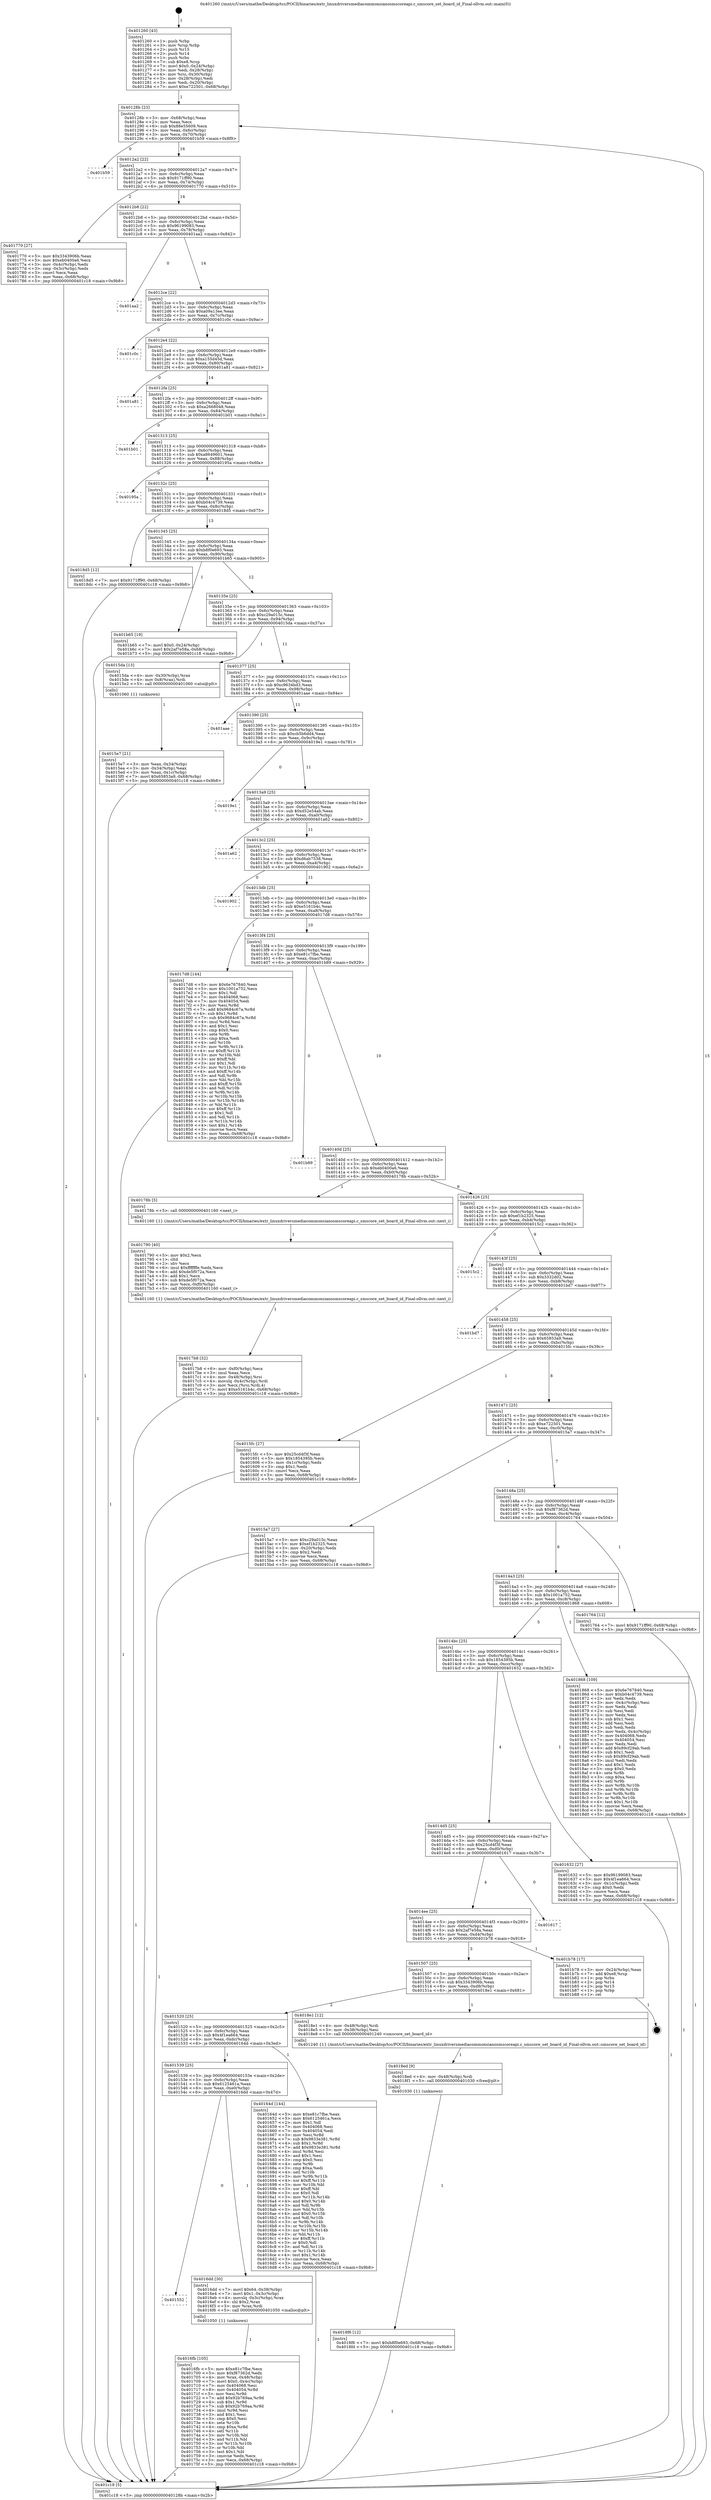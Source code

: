digraph "0x401260" {
  label = "0x401260 (/mnt/c/Users/mathe/Desktop/tcc/POCII/binaries/extr_linuxdriversmediacommonsianosmscoreapi.c_smscore_set_board_id_Final-ollvm.out::main(0))"
  labelloc = "t"
  node[shape=record]

  Entry [label="",width=0.3,height=0.3,shape=circle,fillcolor=black,style=filled]
  "0x40128b" [label="{
     0x40128b [23]\l
     | [instrs]\l
     &nbsp;&nbsp;0x40128b \<+3\>: mov -0x68(%rbp),%eax\l
     &nbsp;&nbsp;0x40128e \<+2\>: mov %eax,%ecx\l
     &nbsp;&nbsp;0x401290 \<+6\>: sub $0x88e55609,%ecx\l
     &nbsp;&nbsp;0x401296 \<+3\>: mov %eax,-0x6c(%rbp)\l
     &nbsp;&nbsp;0x401299 \<+3\>: mov %ecx,-0x70(%rbp)\l
     &nbsp;&nbsp;0x40129c \<+6\>: je 0000000000401b59 \<main+0x8f9\>\l
  }"]
  "0x401b59" [label="{
     0x401b59\l
  }", style=dashed]
  "0x4012a2" [label="{
     0x4012a2 [22]\l
     | [instrs]\l
     &nbsp;&nbsp;0x4012a2 \<+5\>: jmp 00000000004012a7 \<main+0x47\>\l
     &nbsp;&nbsp;0x4012a7 \<+3\>: mov -0x6c(%rbp),%eax\l
     &nbsp;&nbsp;0x4012aa \<+5\>: sub $0x9171ff90,%eax\l
     &nbsp;&nbsp;0x4012af \<+3\>: mov %eax,-0x74(%rbp)\l
     &nbsp;&nbsp;0x4012b2 \<+6\>: je 0000000000401770 \<main+0x510\>\l
  }"]
  Exit [label="",width=0.3,height=0.3,shape=circle,fillcolor=black,style=filled,peripheries=2]
  "0x401770" [label="{
     0x401770 [27]\l
     | [instrs]\l
     &nbsp;&nbsp;0x401770 \<+5\>: mov $0x3343906b,%eax\l
     &nbsp;&nbsp;0x401775 \<+5\>: mov $0xeb0400a6,%ecx\l
     &nbsp;&nbsp;0x40177a \<+3\>: mov -0x4c(%rbp),%edx\l
     &nbsp;&nbsp;0x40177d \<+3\>: cmp -0x3c(%rbp),%edx\l
     &nbsp;&nbsp;0x401780 \<+3\>: cmovl %ecx,%eax\l
     &nbsp;&nbsp;0x401783 \<+3\>: mov %eax,-0x68(%rbp)\l
     &nbsp;&nbsp;0x401786 \<+5\>: jmp 0000000000401c18 \<main+0x9b8\>\l
  }"]
  "0x4012b8" [label="{
     0x4012b8 [22]\l
     | [instrs]\l
     &nbsp;&nbsp;0x4012b8 \<+5\>: jmp 00000000004012bd \<main+0x5d\>\l
     &nbsp;&nbsp;0x4012bd \<+3\>: mov -0x6c(%rbp),%eax\l
     &nbsp;&nbsp;0x4012c0 \<+5\>: sub $0x96199083,%eax\l
     &nbsp;&nbsp;0x4012c5 \<+3\>: mov %eax,-0x78(%rbp)\l
     &nbsp;&nbsp;0x4012c8 \<+6\>: je 0000000000401aa2 \<main+0x842\>\l
  }"]
  "0x4018f6" [label="{
     0x4018f6 [12]\l
     | [instrs]\l
     &nbsp;&nbsp;0x4018f6 \<+7\>: movl $0xb8f0e693,-0x68(%rbp)\l
     &nbsp;&nbsp;0x4018fd \<+5\>: jmp 0000000000401c18 \<main+0x9b8\>\l
  }"]
  "0x401aa2" [label="{
     0x401aa2\l
  }", style=dashed]
  "0x4012ce" [label="{
     0x4012ce [22]\l
     | [instrs]\l
     &nbsp;&nbsp;0x4012ce \<+5\>: jmp 00000000004012d3 \<main+0x73\>\l
     &nbsp;&nbsp;0x4012d3 \<+3\>: mov -0x6c(%rbp),%eax\l
     &nbsp;&nbsp;0x4012d6 \<+5\>: sub $0xa09a13ee,%eax\l
     &nbsp;&nbsp;0x4012db \<+3\>: mov %eax,-0x7c(%rbp)\l
     &nbsp;&nbsp;0x4012de \<+6\>: je 0000000000401c0c \<main+0x9ac\>\l
  }"]
  "0x4018ed" [label="{
     0x4018ed [9]\l
     | [instrs]\l
     &nbsp;&nbsp;0x4018ed \<+4\>: mov -0x48(%rbp),%rdi\l
     &nbsp;&nbsp;0x4018f1 \<+5\>: call 0000000000401030 \<free@plt\>\l
     | [calls]\l
     &nbsp;&nbsp;0x401030 \{1\} (unknown)\l
  }"]
  "0x401c0c" [label="{
     0x401c0c\l
  }", style=dashed]
  "0x4012e4" [label="{
     0x4012e4 [22]\l
     | [instrs]\l
     &nbsp;&nbsp;0x4012e4 \<+5\>: jmp 00000000004012e9 \<main+0x89\>\l
     &nbsp;&nbsp;0x4012e9 \<+3\>: mov -0x6c(%rbp),%eax\l
     &nbsp;&nbsp;0x4012ec \<+5\>: sub $0xa155d45d,%eax\l
     &nbsp;&nbsp;0x4012f1 \<+3\>: mov %eax,-0x80(%rbp)\l
     &nbsp;&nbsp;0x4012f4 \<+6\>: je 0000000000401a81 \<main+0x821\>\l
  }"]
  "0x4017b8" [label="{
     0x4017b8 [32]\l
     | [instrs]\l
     &nbsp;&nbsp;0x4017b8 \<+6\>: mov -0xf0(%rbp),%ecx\l
     &nbsp;&nbsp;0x4017be \<+3\>: imul %eax,%ecx\l
     &nbsp;&nbsp;0x4017c1 \<+4\>: mov -0x48(%rbp),%rsi\l
     &nbsp;&nbsp;0x4017c5 \<+4\>: movslq -0x4c(%rbp),%rdi\l
     &nbsp;&nbsp;0x4017c9 \<+3\>: mov %ecx,(%rsi,%rdi,4)\l
     &nbsp;&nbsp;0x4017cc \<+7\>: movl $0xe5161b4c,-0x68(%rbp)\l
     &nbsp;&nbsp;0x4017d3 \<+5\>: jmp 0000000000401c18 \<main+0x9b8\>\l
  }"]
  "0x401a81" [label="{
     0x401a81\l
  }", style=dashed]
  "0x4012fa" [label="{
     0x4012fa [25]\l
     | [instrs]\l
     &nbsp;&nbsp;0x4012fa \<+5\>: jmp 00000000004012ff \<main+0x9f\>\l
     &nbsp;&nbsp;0x4012ff \<+3\>: mov -0x6c(%rbp),%eax\l
     &nbsp;&nbsp;0x401302 \<+5\>: sub $0xa2668048,%eax\l
     &nbsp;&nbsp;0x401307 \<+6\>: mov %eax,-0x84(%rbp)\l
     &nbsp;&nbsp;0x40130d \<+6\>: je 0000000000401b01 \<main+0x8a1\>\l
  }"]
  "0x401790" [label="{
     0x401790 [40]\l
     | [instrs]\l
     &nbsp;&nbsp;0x401790 \<+5\>: mov $0x2,%ecx\l
     &nbsp;&nbsp;0x401795 \<+1\>: cltd\l
     &nbsp;&nbsp;0x401796 \<+2\>: idiv %ecx\l
     &nbsp;&nbsp;0x401798 \<+6\>: imul $0xfffffffe,%edx,%ecx\l
     &nbsp;&nbsp;0x40179e \<+6\>: add $0xde5f072a,%ecx\l
     &nbsp;&nbsp;0x4017a4 \<+3\>: add $0x1,%ecx\l
     &nbsp;&nbsp;0x4017a7 \<+6\>: sub $0xde5f072a,%ecx\l
     &nbsp;&nbsp;0x4017ad \<+6\>: mov %ecx,-0xf0(%rbp)\l
     &nbsp;&nbsp;0x4017b3 \<+5\>: call 0000000000401160 \<next_i\>\l
     | [calls]\l
     &nbsp;&nbsp;0x401160 \{1\} (/mnt/c/Users/mathe/Desktop/tcc/POCII/binaries/extr_linuxdriversmediacommonsianosmscoreapi.c_smscore_set_board_id_Final-ollvm.out::next_i)\l
  }"]
  "0x401b01" [label="{
     0x401b01\l
  }", style=dashed]
  "0x401313" [label="{
     0x401313 [25]\l
     | [instrs]\l
     &nbsp;&nbsp;0x401313 \<+5\>: jmp 0000000000401318 \<main+0xb8\>\l
     &nbsp;&nbsp;0x401318 \<+3\>: mov -0x6c(%rbp),%eax\l
     &nbsp;&nbsp;0x40131b \<+5\>: sub $0xa8649601,%eax\l
     &nbsp;&nbsp;0x401320 \<+6\>: mov %eax,-0x88(%rbp)\l
     &nbsp;&nbsp;0x401326 \<+6\>: je 000000000040195a \<main+0x6fa\>\l
  }"]
  "0x4016fb" [label="{
     0x4016fb [105]\l
     | [instrs]\l
     &nbsp;&nbsp;0x4016fb \<+5\>: mov $0xe81c7fbe,%ecx\l
     &nbsp;&nbsp;0x401700 \<+5\>: mov $0xf87362d,%edx\l
     &nbsp;&nbsp;0x401705 \<+4\>: mov %rax,-0x48(%rbp)\l
     &nbsp;&nbsp;0x401709 \<+7\>: movl $0x0,-0x4c(%rbp)\l
     &nbsp;&nbsp;0x401710 \<+7\>: mov 0x404068,%esi\l
     &nbsp;&nbsp;0x401717 \<+8\>: mov 0x404054,%r8d\l
     &nbsp;&nbsp;0x40171f \<+3\>: mov %esi,%r9d\l
     &nbsp;&nbsp;0x401722 \<+7\>: add $0x92b769aa,%r9d\l
     &nbsp;&nbsp;0x401729 \<+4\>: sub $0x1,%r9d\l
     &nbsp;&nbsp;0x40172d \<+7\>: sub $0x92b769aa,%r9d\l
     &nbsp;&nbsp;0x401734 \<+4\>: imul %r9d,%esi\l
     &nbsp;&nbsp;0x401738 \<+3\>: and $0x1,%esi\l
     &nbsp;&nbsp;0x40173b \<+3\>: cmp $0x0,%esi\l
     &nbsp;&nbsp;0x40173e \<+4\>: sete %r10b\l
     &nbsp;&nbsp;0x401742 \<+4\>: cmp $0xa,%r8d\l
     &nbsp;&nbsp;0x401746 \<+4\>: setl %r11b\l
     &nbsp;&nbsp;0x40174a \<+3\>: mov %r10b,%bl\l
     &nbsp;&nbsp;0x40174d \<+3\>: and %r11b,%bl\l
     &nbsp;&nbsp;0x401750 \<+3\>: xor %r11b,%r10b\l
     &nbsp;&nbsp;0x401753 \<+3\>: or %r10b,%bl\l
     &nbsp;&nbsp;0x401756 \<+3\>: test $0x1,%bl\l
     &nbsp;&nbsp;0x401759 \<+3\>: cmovne %edx,%ecx\l
     &nbsp;&nbsp;0x40175c \<+3\>: mov %ecx,-0x68(%rbp)\l
     &nbsp;&nbsp;0x40175f \<+5\>: jmp 0000000000401c18 \<main+0x9b8\>\l
  }"]
  "0x40195a" [label="{
     0x40195a\l
  }", style=dashed]
  "0x40132c" [label="{
     0x40132c [25]\l
     | [instrs]\l
     &nbsp;&nbsp;0x40132c \<+5\>: jmp 0000000000401331 \<main+0xd1\>\l
     &nbsp;&nbsp;0x401331 \<+3\>: mov -0x6c(%rbp),%eax\l
     &nbsp;&nbsp;0x401334 \<+5\>: sub $0xb04c4739,%eax\l
     &nbsp;&nbsp;0x401339 \<+6\>: mov %eax,-0x8c(%rbp)\l
     &nbsp;&nbsp;0x40133f \<+6\>: je 00000000004018d5 \<main+0x675\>\l
  }"]
  "0x401552" [label="{
     0x401552\l
  }", style=dashed]
  "0x4018d5" [label="{
     0x4018d5 [12]\l
     | [instrs]\l
     &nbsp;&nbsp;0x4018d5 \<+7\>: movl $0x9171ff90,-0x68(%rbp)\l
     &nbsp;&nbsp;0x4018dc \<+5\>: jmp 0000000000401c18 \<main+0x9b8\>\l
  }"]
  "0x401345" [label="{
     0x401345 [25]\l
     | [instrs]\l
     &nbsp;&nbsp;0x401345 \<+5\>: jmp 000000000040134a \<main+0xea\>\l
     &nbsp;&nbsp;0x40134a \<+3\>: mov -0x6c(%rbp),%eax\l
     &nbsp;&nbsp;0x40134d \<+5\>: sub $0xb8f0e693,%eax\l
     &nbsp;&nbsp;0x401352 \<+6\>: mov %eax,-0x90(%rbp)\l
     &nbsp;&nbsp;0x401358 \<+6\>: je 0000000000401b65 \<main+0x905\>\l
  }"]
  "0x4016dd" [label="{
     0x4016dd [30]\l
     | [instrs]\l
     &nbsp;&nbsp;0x4016dd \<+7\>: movl $0x64,-0x38(%rbp)\l
     &nbsp;&nbsp;0x4016e4 \<+7\>: movl $0x1,-0x3c(%rbp)\l
     &nbsp;&nbsp;0x4016eb \<+4\>: movslq -0x3c(%rbp),%rax\l
     &nbsp;&nbsp;0x4016ef \<+4\>: shl $0x2,%rax\l
     &nbsp;&nbsp;0x4016f3 \<+3\>: mov %rax,%rdi\l
     &nbsp;&nbsp;0x4016f6 \<+5\>: call 0000000000401050 \<malloc@plt\>\l
     | [calls]\l
     &nbsp;&nbsp;0x401050 \{1\} (unknown)\l
  }"]
  "0x401b65" [label="{
     0x401b65 [19]\l
     | [instrs]\l
     &nbsp;&nbsp;0x401b65 \<+7\>: movl $0x0,-0x24(%rbp)\l
     &nbsp;&nbsp;0x401b6c \<+7\>: movl $0x2af7e58a,-0x68(%rbp)\l
     &nbsp;&nbsp;0x401b73 \<+5\>: jmp 0000000000401c18 \<main+0x9b8\>\l
  }"]
  "0x40135e" [label="{
     0x40135e [25]\l
     | [instrs]\l
     &nbsp;&nbsp;0x40135e \<+5\>: jmp 0000000000401363 \<main+0x103\>\l
     &nbsp;&nbsp;0x401363 \<+3\>: mov -0x6c(%rbp),%eax\l
     &nbsp;&nbsp;0x401366 \<+5\>: sub $0xc29a015c,%eax\l
     &nbsp;&nbsp;0x40136b \<+6\>: mov %eax,-0x94(%rbp)\l
     &nbsp;&nbsp;0x401371 \<+6\>: je 00000000004015da \<main+0x37a\>\l
  }"]
  "0x401539" [label="{
     0x401539 [25]\l
     | [instrs]\l
     &nbsp;&nbsp;0x401539 \<+5\>: jmp 000000000040153e \<main+0x2de\>\l
     &nbsp;&nbsp;0x40153e \<+3\>: mov -0x6c(%rbp),%eax\l
     &nbsp;&nbsp;0x401541 \<+5\>: sub $0x6125461a,%eax\l
     &nbsp;&nbsp;0x401546 \<+6\>: mov %eax,-0xe0(%rbp)\l
     &nbsp;&nbsp;0x40154c \<+6\>: je 00000000004016dd \<main+0x47d\>\l
  }"]
  "0x4015da" [label="{
     0x4015da [13]\l
     | [instrs]\l
     &nbsp;&nbsp;0x4015da \<+4\>: mov -0x30(%rbp),%rax\l
     &nbsp;&nbsp;0x4015de \<+4\>: mov 0x8(%rax),%rdi\l
     &nbsp;&nbsp;0x4015e2 \<+5\>: call 0000000000401060 \<atoi@plt\>\l
     | [calls]\l
     &nbsp;&nbsp;0x401060 \{1\} (unknown)\l
  }"]
  "0x401377" [label="{
     0x401377 [25]\l
     | [instrs]\l
     &nbsp;&nbsp;0x401377 \<+5\>: jmp 000000000040137c \<main+0x11c\>\l
     &nbsp;&nbsp;0x40137c \<+3\>: mov -0x6c(%rbp),%eax\l
     &nbsp;&nbsp;0x40137f \<+5\>: sub $0xc9634bd3,%eax\l
     &nbsp;&nbsp;0x401384 \<+6\>: mov %eax,-0x98(%rbp)\l
     &nbsp;&nbsp;0x40138a \<+6\>: je 0000000000401aae \<main+0x84e\>\l
  }"]
  "0x40164d" [label="{
     0x40164d [144]\l
     | [instrs]\l
     &nbsp;&nbsp;0x40164d \<+5\>: mov $0xe81c7fbe,%eax\l
     &nbsp;&nbsp;0x401652 \<+5\>: mov $0x6125461a,%ecx\l
     &nbsp;&nbsp;0x401657 \<+2\>: mov $0x1,%dl\l
     &nbsp;&nbsp;0x401659 \<+7\>: mov 0x404068,%esi\l
     &nbsp;&nbsp;0x401660 \<+7\>: mov 0x404054,%edi\l
     &nbsp;&nbsp;0x401667 \<+3\>: mov %esi,%r8d\l
     &nbsp;&nbsp;0x40166a \<+7\>: sub $0x9833e381,%r8d\l
     &nbsp;&nbsp;0x401671 \<+4\>: sub $0x1,%r8d\l
     &nbsp;&nbsp;0x401675 \<+7\>: add $0x9833e381,%r8d\l
     &nbsp;&nbsp;0x40167c \<+4\>: imul %r8d,%esi\l
     &nbsp;&nbsp;0x401680 \<+3\>: and $0x1,%esi\l
     &nbsp;&nbsp;0x401683 \<+3\>: cmp $0x0,%esi\l
     &nbsp;&nbsp;0x401686 \<+4\>: sete %r9b\l
     &nbsp;&nbsp;0x40168a \<+3\>: cmp $0xa,%edi\l
     &nbsp;&nbsp;0x40168d \<+4\>: setl %r10b\l
     &nbsp;&nbsp;0x401691 \<+3\>: mov %r9b,%r11b\l
     &nbsp;&nbsp;0x401694 \<+4\>: xor $0xff,%r11b\l
     &nbsp;&nbsp;0x401698 \<+3\>: mov %r10b,%bl\l
     &nbsp;&nbsp;0x40169b \<+3\>: xor $0xff,%bl\l
     &nbsp;&nbsp;0x40169e \<+3\>: xor $0x0,%dl\l
     &nbsp;&nbsp;0x4016a1 \<+3\>: mov %r11b,%r14b\l
     &nbsp;&nbsp;0x4016a4 \<+4\>: and $0x0,%r14b\l
     &nbsp;&nbsp;0x4016a8 \<+3\>: and %dl,%r9b\l
     &nbsp;&nbsp;0x4016ab \<+3\>: mov %bl,%r15b\l
     &nbsp;&nbsp;0x4016ae \<+4\>: and $0x0,%r15b\l
     &nbsp;&nbsp;0x4016b2 \<+3\>: and %dl,%r10b\l
     &nbsp;&nbsp;0x4016b5 \<+3\>: or %r9b,%r14b\l
     &nbsp;&nbsp;0x4016b8 \<+3\>: or %r10b,%r15b\l
     &nbsp;&nbsp;0x4016bb \<+3\>: xor %r15b,%r14b\l
     &nbsp;&nbsp;0x4016be \<+3\>: or %bl,%r11b\l
     &nbsp;&nbsp;0x4016c1 \<+4\>: xor $0xff,%r11b\l
     &nbsp;&nbsp;0x4016c5 \<+3\>: or $0x0,%dl\l
     &nbsp;&nbsp;0x4016c8 \<+3\>: and %dl,%r11b\l
     &nbsp;&nbsp;0x4016cb \<+3\>: or %r11b,%r14b\l
     &nbsp;&nbsp;0x4016ce \<+4\>: test $0x1,%r14b\l
     &nbsp;&nbsp;0x4016d2 \<+3\>: cmovne %ecx,%eax\l
     &nbsp;&nbsp;0x4016d5 \<+3\>: mov %eax,-0x68(%rbp)\l
     &nbsp;&nbsp;0x4016d8 \<+5\>: jmp 0000000000401c18 \<main+0x9b8\>\l
  }"]
  "0x401aae" [label="{
     0x401aae\l
  }", style=dashed]
  "0x401390" [label="{
     0x401390 [25]\l
     | [instrs]\l
     &nbsp;&nbsp;0x401390 \<+5\>: jmp 0000000000401395 \<main+0x135\>\l
     &nbsp;&nbsp;0x401395 \<+3\>: mov -0x6c(%rbp),%eax\l
     &nbsp;&nbsp;0x401398 \<+5\>: sub $0xcb5b6dd4,%eax\l
     &nbsp;&nbsp;0x40139d \<+6\>: mov %eax,-0x9c(%rbp)\l
     &nbsp;&nbsp;0x4013a3 \<+6\>: je 00000000004019e1 \<main+0x781\>\l
  }"]
  "0x401520" [label="{
     0x401520 [25]\l
     | [instrs]\l
     &nbsp;&nbsp;0x401520 \<+5\>: jmp 0000000000401525 \<main+0x2c5\>\l
     &nbsp;&nbsp;0x401525 \<+3\>: mov -0x6c(%rbp),%eax\l
     &nbsp;&nbsp;0x401528 \<+5\>: sub $0x4f1ea664,%eax\l
     &nbsp;&nbsp;0x40152d \<+6\>: mov %eax,-0xdc(%rbp)\l
     &nbsp;&nbsp;0x401533 \<+6\>: je 000000000040164d \<main+0x3ed\>\l
  }"]
  "0x4019e1" [label="{
     0x4019e1\l
  }", style=dashed]
  "0x4013a9" [label="{
     0x4013a9 [25]\l
     | [instrs]\l
     &nbsp;&nbsp;0x4013a9 \<+5\>: jmp 00000000004013ae \<main+0x14e\>\l
     &nbsp;&nbsp;0x4013ae \<+3\>: mov -0x6c(%rbp),%eax\l
     &nbsp;&nbsp;0x4013b1 \<+5\>: sub $0xd52e54ab,%eax\l
     &nbsp;&nbsp;0x4013b6 \<+6\>: mov %eax,-0xa0(%rbp)\l
     &nbsp;&nbsp;0x4013bc \<+6\>: je 0000000000401a62 \<main+0x802\>\l
  }"]
  "0x4018e1" [label="{
     0x4018e1 [12]\l
     | [instrs]\l
     &nbsp;&nbsp;0x4018e1 \<+4\>: mov -0x48(%rbp),%rdi\l
     &nbsp;&nbsp;0x4018e5 \<+3\>: mov -0x38(%rbp),%esi\l
     &nbsp;&nbsp;0x4018e8 \<+5\>: call 0000000000401240 \<smscore_set_board_id\>\l
     | [calls]\l
     &nbsp;&nbsp;0x401240 \{1\} (/mnt/c/Users/mathe/Desktop/tcc/POCII/binaries/extr_linuxdriversmediacommonsianosmscoreapi.c_smscore_set_board_id_Final-ollvm.out::smscore_set_board_id)\l
  }"]
  "0x401a62" [label="{
     0x401a62\l
  }", style=dashed]
  "0x4013c2" [label="{
     0x4013c2 [25]\l
     | [instrs]\l
     &nbsp;&nbsp;0x4013c2 \<+5\>: jmp 00000000004013c7 \<main+0x167\>\l
     &nbsp;&nbsp;0x4013c7 \<+3\>: mov -0x6c(%rbp),%eax\l
     &nbsp;&nbsp;0x4013ca \<+5\>: sub $0xd6ab7538,%eax\l
     &nbsp;&nbsp;0x4013cf \<+6\>: mov %eax,-0xa4(%rbp)\l
     &nbsp;&nbsp;0x4013d5 \<+6\>: je 0000000000401902 \<main+0x6a2\>\l
  }"]
  "0x401507" [label="{
     0x401507 [25]\l
     | [instrs]\l
     &nbsp;&nbsp;0x401507 \<+5\>: jmp 000000000040150c \<main+0x2ac\>\l
     &nbsp;&nbsp;0x40150c \<+3\>: mov -0x6c(%rbp),%eax\l
     &nbsp;&nbsp;0x40150f \<+5\>: sub $0x3343906b,%eax\l
     &nbsp;&nbsp;0x401514 \<+6\>: mov %eax,-0xd8(%rbp)\l
     &nbsp;&nbsp;0x40151a \<+6\>: je 00000000004018e1 \<main+0x681\>\l
  }"]
  "0x401902" [label="{
     0x401902\l
  }", style=dashed]
  "0x4013db" [label="{
     0x4013db [25]\l
     | [instrs]\l
     &nbsp;&nbsp;0x4013db \<+5\>: jmp 00000000004013e0 \<main+0x180\>\l
     &nbsp;&nbsp;0x4013e0 \<+3\>: mov -0x6c(%rbp),%eax\l
     &nbsp;&nbsp;0x4013e3 \<+5\>: sub $0xe5161b4c,%eax\l
     &nbsp;&nbsp;0x4013e8 \<+6\>: mov %eax,-0xa8(%rbp)\l
     &nbsp;&nbsp;0x4013ee \<+6\>: je 00000000004017d8 \<main+0x578\>\l
  }"]
  "0x401b78" [label="{
     0x401b78 [17]\l
     | [instrs]\l
     &nbsp;&nbsp;0x401b78 \<+3\>: mov -0x24(%rbp),%eax\l
     &nbsp;&nbsp;0x401b7b \<+7\>: add $0xe8,%rsp\l
     &nbsp;&nbsp;0x401b82 \<+1\>: pop %rbx\l
     &nbsp;&nbsp;0x401b83 \<+2\>: pop %r14\l
     &nbsp;&nbsp;0x401b85 \<+2\>: pop %r15\l
     &nbsp;&nbsp;0x401b87 \<+1\>: pop %rbp\l
     &nbsp;&nbsp;0x401b88 \<+1\>: ret\l
  }"]
  "0x4017d8" [label="{
     0x4017d8 [144]\l
     | [instrs]\l
     &nbsp;&nbsp;0x4017d8 \<+5\>: mov $0x6e767840,%eax\l
     &nbsp;&nbsp;0x4017dd \<+5\>: mov $0x1001a752,%ecx\l
     &nbsp;&nbsp;0x4017e2 \<+2\>: mov $0x1,%dl\l
     &nbsp;&nbsp;0x4017e4 \<+7\>: mov 0x404068,%esi\l
     &nbsp;&nbsp;0x4017eb \<+7\>: mov 0x404054,%edi\l
     &nbsp;&nbsp;0x4017f2 \<+3\>: mov %esi,%r8d\l
     &nbsp;&nbsp;0x4017f5 \<+7\>: add $0x9684c67a,%r8d\l
     &nbsp;&nbsp;0x4017fc \<+4\>: sub $0x1,%r8d\l
     &nbsp;&nbsp;0x401800 \<+7\>: sub $0x9684c67a,%r8d\l
     &nbsp;&nbsp;0x401807 \<+4\>: imul %r8d,%esi\l
     &nbsp;&nbsp;0x40180b \<+3\>: and $0x1,%esi\l
     &nbsp;&nbsp;0x40180e \<+3\>: cmp $0x0,%esi\l
     &nbsp;&nbsp;0x401811 \<+4\>: sete %r9b\l
     &nbsp;&nbsp;0x401815 \<+3\>: cmp $0xa,%edi\l
     &nbsp;&nbsp;0x401818 \<+4\>: setl %r10b\l
     &nbsp;&nbsp;0x40181c \<+3\>: mov %r9b,%r11b\l
     &nbsp;&nbsp;0x40181f \<+4\>: xor $0xff,%r11b\l
     &nbsp;&nbsp;0x401823 \<+3\>: mov %r10b,%bl\l
     &nbsp;&nbsp;0x401826 \<+3\>: xor $0xff,%bl\l
     &nbsp;&nbsp;0x401829 \<+3\>: xor $0x1,%dl\l
     &nbsp;&nbsp;0x40182c \<+3\>: mov %r11b,%r14b\l
     &nbsp;&nbsp;0x40182f \<+4\>: and $0xff,%r14b\l
     &nbsp;&nbsp;0x401833 \<+3\>: and %dl,%r9b\l
     &nbsp;&nbsp;0x401836 \<+3\>: mov %bl,%r15b\l
     &nbsp;&nbsp;0x401839 \<+4\>: and $0xff,%r15b\l
     &nbsp;&nbsp;0x40183d \<+3\>: and %dl,%r10b\l
     &nbsp;&nbsp;0x401840 \<+3\>: or %r9b,%r14b\l
     &nbsp;&nbsp;0x401843 \<+3\>: or %r10b,%r15b\l
     &nbsp;&nbsp;0x401846 \<+3\>: xor %r15b,%r14b\l
     &nbsp;&nbsp;0x401849 \<+3\>: or %bl,%r11b\l
     &nbsp;&nbsp;0x40184c \<+4\>: xor $0xff,%r11b\l
     &nbsp;&nbsp;0x401850 \<+3\>: or $0x1,%dl\l
     &nbsp;&nbsp;0x401853 \<+3\>: and %dl,%r11b\l
     &nbsp;&nbsp;0x401856 \<+3\>: or %r11b,%r14b\l
     &nbsp;&nbsp;0x401859 \<+4\>: test $0x1,%r14b\l
     &nbsp;&nbsp;0x40185d \<+3\>: cmovne %ecx,%eax\l
     &nbsp;&nbsp;0x401860 \<+3\>: mov %eax,-0x68(%rbp)\l
     &nbsp;&nbsp;0x401863 \<+5\>: jmp 0000000000401c18 \<main+0x9b8\>\l
  }"]
  "0x4013f4" [label="{
     0x4013f4 [25]\l
     | [instrs]\l
     &nbsp;&nbsp;0x4013f4 \<+5\>: jmp 00000000004013f9 \<main+0x199\>\l
     &nbsp;&nbsp;0x4013f9 \<+3\>: mov -0x6c(%rbp),%eax\l
     &nbsp;&nbsp;0x4013fc \<+5\>: sub $0xe81c7fbe,%eax\l
     &nbsp;&nbsp;0x401401 \<+6\>: mov %eax,-0xac(%rbp)\l
     &nbsp;&nbsp;0x401407 \<+6\>: je 0000000000401b89 \<main+0x929\>\l
  }"]
  "0x4014ee" [label="{
     0x4014ee [25]\l
     | [instrs]\l
     &nbsp;&nbsp;0x4014ee \<+5\>: jmp 00000000004014f3 \<main+0x293\>\l
     &nbsp;&nbsp;0x4014f3 \<+3\>: mov -0x6c(%rbp),%eax\l
     &nbsp;&nbsp;0x4014f6 \<+5\>: sub $0x2af7e58a,%eax\l
     &nbsp;&nbsp;0x4014fb \<+6\>: mov %eax,-0xd4(%rbp)\l
     &nbsp;&nbsp;0x401501 \<+6\>: je 0000000000401b78 \<main+0x918\>\l
  }"]
  "0x401b89" [label="{
     0x401b89\l
  }", style=dashed]
  "0x40140d" [label="{
     0x40140d [25]\l
     | [instrs]\l
     &nbsp;&nbsp;0x40140d \<+5\>: jmp 0000000000401412 \<main+0x1b2\>\l
     &nbsp;&nbsp;0x401412 \<+3\>: mov -0x6c(%rbp),%eax\l
     &nbsp;&nbsp;0x401415 \<+5\>: sub $0xeb0400a6,%eax\l
     &nbsp;&nbsp;0x40141a \<+6\>: mov %eax,-0xb0(%rbp)\l
     &nbsp;&nbsp;0x401420 \<+6\>: je 000000000040178b \<main+0x52b\>\l
  }"]
  "0x401617" [label="{
     0x401617\l
  }", style=dashed]
  "0x40178b" [label="{
     0x40178b [5]\l
     | [instrs]\l
     &nbsp;&nbsp;0x40178b \<+5\>: call 0000000000401160 \<next_i\>\l
     | [calls]\l
     &nbsp;&nbsp;0x401160 \{1\} (/mnt/c/Users/mathe/Desktop/tcc/POCII/binaries/extr_linuxdriversmediacommonsianosmscoreapi.c_smscore_set_board_id_Final-ollvm.out::next_i)\l
  }"]
  "0x401426" [label="{
     0x401426 [25]\l
     | [instrs]\l
     &nbsp;&nbsp;0x401426 \<+5\>: jmp 000000000040142b \<main+0x1cb\>\l
     &nbsp;&nbsp;0x40142b \<+3\>: mov -0x6c(%rbp),%eax\l
     &nbsp;&nbsp;0x40142e \<+5\>: sub $0xef1b2325,%eax\l
     &nbsp;&nbsp;0x401433 \<+6\>: mov %eax,-0xb4(%rbp)\l
     &nbsp;&nbsp;0x401439 \<+6\>: je 00000000004015c2 \<main+0x362\>\l
  }"]
  "0x4014d5" [label="{
     0x4014d5 [25]\l
     | [instrs]\l
     &nbsp;&nbsp;0x4014d5 \<+5\>: jmp 00000000004014da \<main+0x27a\>\l
     &nbsp;&nbsp;0x4014da \<+3\>: mov -0x6c(%rbp),%eax\l
     &nbsp;&nbsp;0x4014dd \<+5\>: sub $0x25cd4f3f,%eax\l
     &nbsp;&nbsp;0x4014e2 \<+6\>: mov %eax,-0xd0(%rbp)\l
     &nbsp;&nbsp;0x4014e8 \<+6\>: je 0000000000401617 \<main+0x3b7\>\l
  }"]
  "0x4015c2" [label="{
     0x4015c2\l
  }", style=dashed]
  "0x40143f" [label="{
     0x40143f [25]\l
     | [instrs]\l
     &nbsp;&nbsp;0x40143f \<+5\>: jmp 0000000000401444 \<main+0x1e4\>\l
     &nbsp;&nbsp;0x401444 \<+3\>: mov -0x6c(%rbp),%eax\l
     &nbsp;&nbsp;0x401447 \<+5\>: sub $0x3332d02,%eax\l
     &nbsp;&nbsp;0x40144c \<+6\>: mov %eax,-0xb8(%rbp)\l
     &nbsp;&nbsp;0x401452 \<+6\>: je 0000000000401bd7 \<main+0x977\>\l
  }"]
  "0x401632" [label="{
     0x401632 [27]\l
     | [instrs]\l
     &nbsp;&nbsp;0x401632 \<+5\>: mov $0x96199083,%eax\l
     &nbsp;&nbsp;0x401637 \<+5\>: mov $0x4f1ea664,%ecx\l
     &nbsp;&nbsp;0x40163c \<+3\>: mov -0x1c(%rbp),%edx\l
     &nbsp;&nbsp;0x40163f \<+3\>: cmp $0x0,%edx\l
     &nbsp;&nbsp;0x401642 \<+3\>: cmove %ecx,%eax\l
     &nbsp;&nbsp;0x401645 \<+3\>: mov %eax,-0x68(%rbp)\l
     &nbsp;&nbsp;0x401648 \<+5\>: jmp 0000000000401c18 \<main+0x9b8\>\l
  }"]
  "0x401bd7" [label="{
     0x401bd7\l
  }", style=dashed]
  "0x401458" [label="{
     0x401458 [25]\l
     | [instrs]\l
     &nbsp;&nbsp;0x401458 \<+5\>: jmp 000000000040145d \<main+0x1fd\>\l
     &nbsp;&nbsp;0x40145d \<+3\>: mov -0x6c(%rbp),%eax\l
     &nbsp;&nbsp;0x401460 \<+5\>: sub $0x65853a9,%eax\l
     &nbsp;&nbsp;0x401465 \<+6\>: mov %eax,-0xbc(%rbp)\l
     &nbsp;&nbsp;0x40146b \<+6\>: je 00000000004015fc \<main+0x39c\>\l
  }"]
  "0x4014bc" [label="{
     0x4014bc [25]\l
     | [instrs]\l
     &nbsp;&nbsp;0x4014bc \<+5\>: jmp 00000000004014c1 \<main+0x261\>\l
     &nbsp;&nbsp;0x4014c1 \<+3\>: mov -0x6c(%rbp),%eax\l
     &nbsp;&nbsp;0x4014c4 \<+5\>: sub $0x1854395b,%eax\l
     &nbsp;&nbsp;0x4014c9 \<+6\>: mov %eax,-0xcc(%rbp)\l
     &nbsp;&nbsp;0x4014cf \<+6\>: je 0000000000401632 \<main+0x3d2\>\l
  }"]
  "0x4015fc" [label="{
     0x4015fc [27]\l
     | [instrs]\l
     &nbsp;&nbsp;0x4015fc \<+5\>: mov $0x25cd4f3f,%eax\l
     &nbsp;&nbsp;0x401601 \<+5\>: mov $0x1854395b,%ecx\l
     &nbsp;&nbsp;0x401606 \<+3\>: mov -0x1c(%rbp),%edx\l
     &nbsp;&nbsp;0x401609 \<+3\>: cmp $0x1,%edx\l
     &nbsp;&nbsp;0x40160c \<+3\>: cmovl %ecx,%eax\l
     &nbsp;&nbsp;0x40160f \<+3\>: mov %eax,-0x68(%rbp)\l
     &nbsp;&nbsp;0x401612 \<+5\>: jmp 0000000000401c18 \<main+0x9b8\>\l
  }"]
  "0x401471" [label="{
     0x401471 [25]\l
     | [instrs]\l
     &nbsp;&nbsp;0x401471 \<+5\>: jmp 0000000000401476 \<main+0x216\>\l
     &nbsp;&nbsp;0x401476 \<+3\>: mov -0x6c(%rbp),%eax\l
     &nbsp;&nbsp;0x401479 \<+5\>: sub $0xe722501,%eax\l
     &nbsp;&nbsp;0x40147e \<+6\>: mov %eax,-0xc0(%rbp)\l
     &nbsp;&nbsp;0x401484 \<+6\>: je 00000000004015a7 \<main+0x347\>\l
  }"]
  "0x401868" [label="{
     0x401868 [109]\l
     | [instrs]\l
     &nbsp;&nbsp;0x401868 \<+5\>: mov $0x6e767840,%eax\l
     &nbsp;&nbsp;0x40186d \<+5\>: mov $0xb04c4739,%ecx\l
     &nbsp;&nbsp;0x401872 \<+2\>: xor %edx,%edx\l
     &nbsp;&nbsp;0x401874 \<+3\>: mov -0x4c(%rbp),%esi\l
     &nbsp;&nbsp;0x401877 \<+2\>: mov %edx,%edi\l
     &nbsp;&nbsp;0x401879 \<+2\>: sub %esi,%edi\l
     &nbsp;&nbsp;0x40187b \<+2\>: mov %edx,%esi\l
     &nbsp;&nbsp;0x40187d \<+3\>: sub $0x1,%esi\l
     &nbsp;&nbsp;0x401880 \<+2\>: add %esi,%edi\l
     &nbsp;&nbsp;0x401882 \<+2\>: sub %edi,%edx\l
     &nbsp;&nbsp;0x401884 \<+3\>: mov %edx,-0x4c(%rbp)\l
     &nbsp;&nbsp;0x401887 \<+7\>: mov 0x404068,%edx\l
     &nbsp;&nbsp;0x40188e \<+7\>: mov 0x404054,%esi\l
     &nbsp;&nbsp;0x401895 \<+2\>: mov %edx,%edi\l
     &nbsp;&nbsp;0x401897 \<+6\>: add $0x89cf29ab,%edi\l
     &nbsp;&nbsp;0x40189d \<+3\>: sub $0x1,%edi\l
     &nbsp;&nbsp;0x4018a0 \<+6\>: sub $0x89cf29ab,%edi\l
     &nbsp;&nbsp;0x4018a6 \<+3\>: imul %edi,%edx\l
     &nbsp;&nbsp;0x4018a9 \<+3\>: and $0x1,%edx\l
     &nbsp;&nbsp;0x4018ac \<+3\>: cmp $0x0,%edx\l
     &nbsp;&nbsp;0x4018af \<+4\>: sete %r8b\l
     &nbsp;&nbsp;0x4018b3 \<+3\>: cmp $0xa,%esi\l
     &nbsp;&nbsp;0x4018b6 \<+4\>: setl %r9b\l
     &nbsp;&nbsp;0x4018ba \<+3\>: mov %r8b,%r10b\l
     &nbsp;&nbsp;0x4018bd \<+3\>: and %r9b,%r10b\l
     &nbsp;&nbsp;0x4018c0 \<+3\>: xor %r9b,%r8b\l
     &nbsp;&nbsp;0x4018c3 \<+3\>: or %r8b,%r10b\l
     &nbsp;&nbsp;0x4018c6 \<+4\>: test $0x1,%r10b\l
     &nbsp;&nbsp;0x4018ca \<+3\>: cmovne %ecx,%eax\l
     &nbsp;&nbsp;0x4018cd \<+3\>: mov %eax,-0x68(%rbp)\l
     &nbsp;&nbsp;0x4018d0 \<+5\>: jmp 0000000000401c18 \<main+0x9b8\>\l
  }"]
  "0x4015a7" [label="{
     0x4015a7 [27]\l
     | [instrs]\l
     &nbsp;&nbsp;0x4015a7 \<+5\>: mov $0xc29a015c,%eax\l
     &nbsp;&nbsp;0x4015ac \<+5\>: mov $0xef1b2325,%ecx\l
     &nbsp;&nbsp;0x4015b1 \<+3\>: mov -0x20(%rbp),%edx\l
     &nbsp;&nbsp;0x4015b4 \<+3\>: cmp $0x2,%edx\l
     &nbsp;&nbsp;0x4015b7 \<+3\>: cmovne %ecx,%eax\l
     &nbsp;&nbsp;0x4015ba \<+3\>: mov %eax,-0x68(%rbp)\l
     &nbsp;&nbsp;0x4015bd \<+5\>: jmp 0000000000401c18 \<main+0x9b8\>\l
  }"]
  "0x40148a" [label="{
     0x40148a [25]\l
     | [instrs]\l
     &nbsp;&nbsp;0x40148a \<+5\>: jmp 000000000040148f \<main+0x22f\>\l
     &nbsp;&nbsp;0x40148f \<+3\>: mov -0x6c(%rbp),%eax\l
     &nbsp;&nbsp;0x401492 \<+5\>: sub $0xf87362d,%eax\l
     &nbsp;&nbsp;0x401497 \<+6\>: mov %eax,-0xc4(%rbp)\l
     &nbsp;&nbsp;0x40149d \<+6\>: je 0000000000401764 \<main+0x504\>\l
  }"]
  "0x401c18" [label="{
     0x401c18 [5]\l
     | [instrs]\l
     &nbsp;&nbsp;0x401c18 \<+5\>: jmp 000000000040128b \<main+0x2b\>\l
  }"]
  "0x401260" [label="{
     0x401260 [43]\l
     | [instrs]\l
     &nbsp;&nbsp;0x401260 \<+1\>: push %rbp\l
     &nbsp;&nbsp;0x401261 \<+3\>: mov %rsp,%rbp\l
     &nbsp;&nbsp;0x401264 \<+2\>: push %r15\l
     &nbsp;&nbsp;0x401266 \<+2\>: push %r14\l
     &nbsp;&nbsp;0x401268 \<+1\>: push %rbx\l
     &nbsp;&nbsp;0x401269 \<+7\>: sub $0xe8,%rsp\l
     &nbsp;&nbsp;0x401270 \<+7\>: movl $0x0,-0x24(%rbp)\l
     &nbsp;&nbsp;0x401277 \<+3\>: mov %edi,-0x28(%rbp)\l
     &nbsp;&nbsp;0x40127a \<+4\>: mov %rsi,-0x30(%rbp)\l
     &nbsp;&nbsp;0x40127e \<+3\>: mov -0x28(%rbp),%edi\l
     &nbsp;&nbsp;0x401281 \<+3\>: mov %edi,-0x20(%rbp)\l
     &nbsp;&nbsp;0x401284 \<+7\>: movl $0xe722501,-0x68(%rbp)\l
  }"]
  "0x4015e7" [label="{
     0x4015e7 [21]\l
     | [instrs]\l
     &nbsp;&nbsp;0x4015e7 \<+3\>: mov %eax,-0x34(%rbp)\l
     &nbsp;&nbsp;0x4015ea \<+3\>: mov -0x34(%rbp),%eax\l
     &nbsp;&nbsp;0x4015ed \<+3\>: mov %eax,-0x1c(%rbp)\l
     &nbsp;&nbsp;0x4015f0 \<+7\>: movl $0x65853a9,-0x68(%rbp)\l
     &nbsp;&nbsp;0x4015f7 \<+5\>: jmp 0000000000401c18 \<main+0x9b8\>\l
  }"]
  "0x4014a3" [label="{
     0x4014a3 [25]\l
     | [instrs]\l
     &nbsp;&nbsp;0x4014a3 \<+5\>: jmp 00000000004014a8 \<main+0x248\>\l
     &nbsp;&nbsp;0x4014a8 \<+3\>: mov -0x6c(%rbp),%eax\l
     &nbsp;&nbsp;0x4014ab \<+5\>: sub $0x1001a752,%eax\l
     &nbsp;&nbsp;0x4014b0 \<+6\>: mov %eax,-0xc8(%rbp)\l
     &nbsp;&nbsp;0x4014b6 \<+6\>: je 0000000000401868 \<main+0x608\>\l
  }"]
  "0x401764" [label="{
     0x401764 [12]\l
     | [instrs]\l
     &nbsp;&nbsp;0x401764 \<+7\>: movl $0x9171ff90,-0x68(%rbp)\l
     &nbsp;&nbsp;0x40176b \<+5\>: jmp 0000000000401c18 \<main+0x9b8\>\l
  }"]
  Entry -> "0x401260" [label=" 1"]
  "0x40128b" -> "0x401b59" [label=" 0"]
  "0x40128b" -> "0x4012a2" [label=" 16"]
  "0x401b78" -> Exit [label=" 1"]
  "0x4012a2" -> "0x401770" [label=" 2"]
  "0x4012a2" -> "0x4012b8" [label=" 14"]
  "0x401b65" -> "0x401c18" [label=" 1"]
  "0x4012b8" -> "0x401aa2" [label=" 0"]
  "0x4012b8" -> "0x4012ce" [label=" 14"]
  "0x4018f6" -> "0x401c18" [label=" 1"]
  "0x4012ce" -> "0x401c0c" [label=" 0"]
  "0x4012ce" -> "0x4012e4" [label=" 14"]
  "0x4018ed" -> "0x4018f6" [label=" 1"]
  "0x4012e4" -> "0x401a81" [label=" 0"]
  "0x4012e4" -> "0x4012fa" [label=" 14"]
  "0x4018e1" -> "0x4018ed" [label=" 1"]
  "0x4012fa" -> "0x401b01" [label=" 0"]
  "0x4012fa" -> "0x401313" [label=" 14"]
  "0x4018d5" -> "0x401c18" [label=" 1"]
  "0x401313" -> "0x40195a" [label=" 0"]
  "0x401313" -> "0x40132c" [label=" 14"]
  "0x401868" -> "0x401c18" [label=" 1"]
  "0x40132c" -> "0x4018d5" [label=" 1"]
  "0x40132c" -> "0x401345" [label=" 13"]
  "0x4017d8" -> "0x401c18" [label=" 1"]
  "0x401345" -> "0x401b65" [label=" 1"]
  "0x401345" -> "0x40135e" [label=" 12"]
  "0x4017b8" -> "0x401c18" [label=" 1"]
  "0x40135e" -> "0x4015da" [label=" 1"]
  "0x40135e" -> "0x401377" [label=" 11"]
  "0x40178b" -> "0x401790" [label=" 1"]
  "0x401377" -> "0x401aae" [label=" 0"]
  "0x401377" -> "0x401390" [label=" 11"]
  "0x401770" -> "0x401c18" [label=" 2"]
  "0x401390" -> "0x4019e1" [label=" 0"]
  "0x401390" -> "0x4013a9" [label=" 11"]
  "0x4016fb" -> "0x401c18" [label=" 1"]
  "0x4013a9" -> "0x401a62" [label=" 0"]
  "0x4013a9" -> "0x4013c2" [label=" 11"]
  "0x4016dd" -> "0x4016fb" [label=" 1"]
  "0x4013c2" -> "0x401902" [label=" 0"]
  "0x4013c2" -> "0x4013db" [label=" 11"]
  "0x401539" -> "0x4016dd" [label=" 1"]
  "0x4013db" -> "0x4017d8" [label=" 1"]
  "0x4013db" -> "0x4013f4" [label=" 10"]
  "0x401790" -> "0x4017b8" [label=" 1"]
  "0x4013f4" -> "0x401b89" [label=" 0"]
  "0x4013f4" -> "0x40140d" [label=" 10"]
  "0x401520" -> "0x401539" [label=" 1"]
  "0x40140d" -> "0x40178b" [label=" 1"]
  "0x40140d" -> "0x401426" [label=" 9"]
  "0x401520" -> "0x40164d" [label=" 1"]
  "0x401426" -> "0x4015c2" [label=" 0"]
  "0x401426" -> "0x40143f" [label=" 9"]
  "0x401507" -> "0x401520" [label=" 2"]
  "0x40143f" -> "0x401bd7" [label=" 0"]
  "0x40143f" -> "0x401458" [label=" 9"]
  "0x401507" -> "0x4018e1" [label=" 1"]
  "0x401458" -> "0x4015fc" [label=" 1"]
  "0x401458" -> "0x401471" [label=" 8"]
  "0x4014ee" -> "0x401507" [label=" 3"]
  "0x401471" -> "0x4015a7" [label=" 1"]
  "0x401471" -> "0x40148a" [label=" 7"]
  "0x4015a7" -> "0x401c18" [label=" 1"]
  "0x401260" -> "0x40128b" [label=" 1"]
  "0x401c18" -> "0x40128b" [label=" 15"]
  "0x4015da" -> "0x4015e7" [label=" 1"]
  "0x4015e7" -> "0x401c18" [label=" 1"]
  "0x4015fc" -> "0x401c18" [label=" 1"]
  "0x4014ee" -> "0x401b78" [label=" 1"]
  "0x40148a" -> "0x401764" [label=" 1"]
  "0x40148a" -> "0x4014a3" [label=" 6"]
  "0x40164d" -> "0x401c18" [label=" 1"]
  "0x4014a3" -> "0x401868" [label=" 1"]
  "0x4014a3" -> "0x4014bc" [label=" 5"]
  "0x401539" -> "0x401552" [label=" 0"]
  "0x4014bc" -> "0x401632" [label=" 1"]
  "0x4014bc" -> "0x4014d5" [label=" 4"]
  "0x401632" -> "0x401c18" [label=" 1"]
  "0x401764" -> "0x401c18" [label=" 1"]
  "0x4014d5" -> "0x401617" [label=" 0"]
  "0x4014d5" -> "0x4014ee" [label=" 4"]
}
